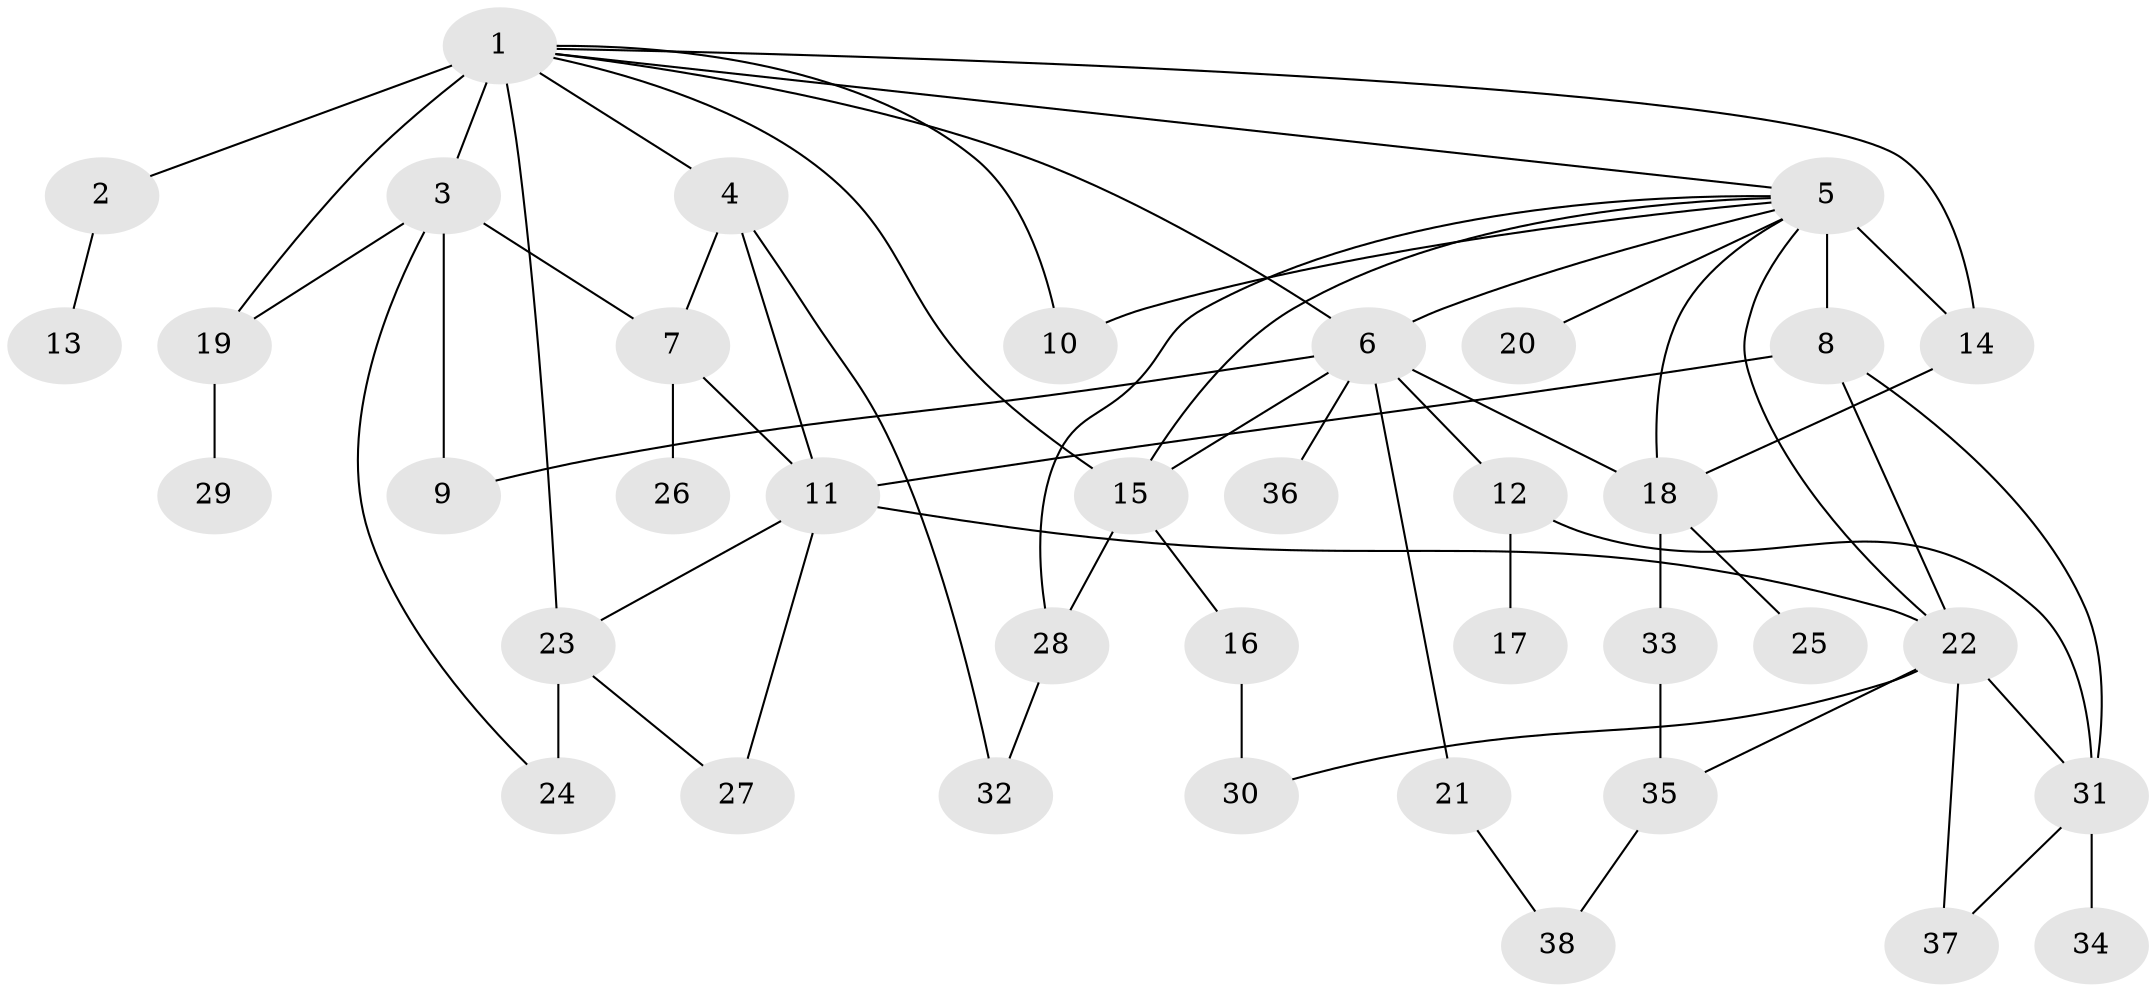 // original degree distribution, {17: 0.010526315789473684, 3: 0.12631578947368421, 2: 0.2, 5: 0.05263157894736842, 1: 0.49473684210526314, 19: 0.010526315789473684, 9: 0.021052631578947368, 6: 0.031578947368421054, 7: 0.010526315789473684, 4: 0.031578947368421054, 11: 0.010526315789473684}
// Generated by graph-tools (version 1.1) at 2025/50/03/04/25 22:50:12]
// undirected, 38 vertices, 62 edges
graph export_dot {
  node [color=gray90,style=filled];
  1;
  2;
  3;
  4;
  5;
  6;
  7;
  8;
  9;
  10;
  11;
  12;
  13;
  14;
  15;
  16;
  17;
  18;
  19;
  20;
  21;
  22;
  23;
  24;
  25;
  26;
  27;
  28;
  29;
  30;
  31;
  32;
  33;
  34;
  35;
  36;
  37;
  38;
  1 -- 2 [weight=1.0];
  1 -- 3 [weight=6.0];
  1 -- 4 [weight=1.0];
  1 -- 5 [weight=1.0];
  1 -- 6 [weight=1.0];
  1 -- 10 [weight=1.0];
  1 -- 14 [weight=1.0];
  1 -- 15 [weight=1.0];
  1 -- 19 [weight=1.0];
  1 -- 23 [weight=2.0];
  2 -- 13 [weight=1.0];
  3 -- 7 [weight=2.0];
  3 -- 9 [weight=1.0];
  3 -- 19 [weight=1.0];
  3 -- 24 [weight=1.0];
  4 -- 7 [weight=1.0];
  4 -- 11 [weight=1.0];
  4 -- 32 [weight=1.0];
  5 -- 6 [weight=1.0];
  5 -- 8 [weight=1.0];
  5 -- 10 [weight=1.0];
  5 -- 14 [weight=8.0];
  5 -- 15 [weight=1.0];
  5 -- 18 [weight=1.0];
  5 -- 20 [weight=1.0];
  5 -- 22 [weight=1.0];
  5 -- 28 [weight=1.0];
  6 -- 9 [weight=1.0];
  6 -- 12 [weight=1.0];
  6 -- 15 [weight=1.0];
  6 -- 18 [weight=1.0];
  6 -- 21 [weight=1.0];
  6 -- 36 [weight=1.0];
  7 -- 11 [weight=1.0];
  7 -- 26 [weight=2.0];
  8 -- 11 [weight=1.0];
  8 -- 22 [weight=1.0];
  8 -- 31 [weight=1.0];
  11 -- 22 [weight=1.0];
  11 -- 23 [weight=1.0];
  11 -- 27 [weight=1.0];
  12 -- 17 [weight=1.0];
  12 -- 31 [weight=1.0];
  14 -- 18 [weight=1.0];
  15 -- 16 [weight=1.0];
  15 -- 28 [weight=1.0];
  16 -- 30 [weight=3.0];
  18 -- 25 [weight=1.0];
  18 -- 33 [weight=6.0];
  19 -- 29 [weight=1.0];
  21 -- 38 [weight=1.0];
  22 -- 30 [weight=1.0];
  22 -- 31 [weight=1.0];
  22 -- 35 [weight=1.0];
  22 -- 37 [weight=1.0];
  23 -- 24 [weight=2.0];
  23 -- 27 [weight=1.0];
  28 -- 32 [weight=1.0];
  31 -- 34 [weight=3.0];
  31 -- 37 [weight=1.0];
  33 -- 35 [weight=1.0];
  35 -- 38 [weight=1.0];
}
